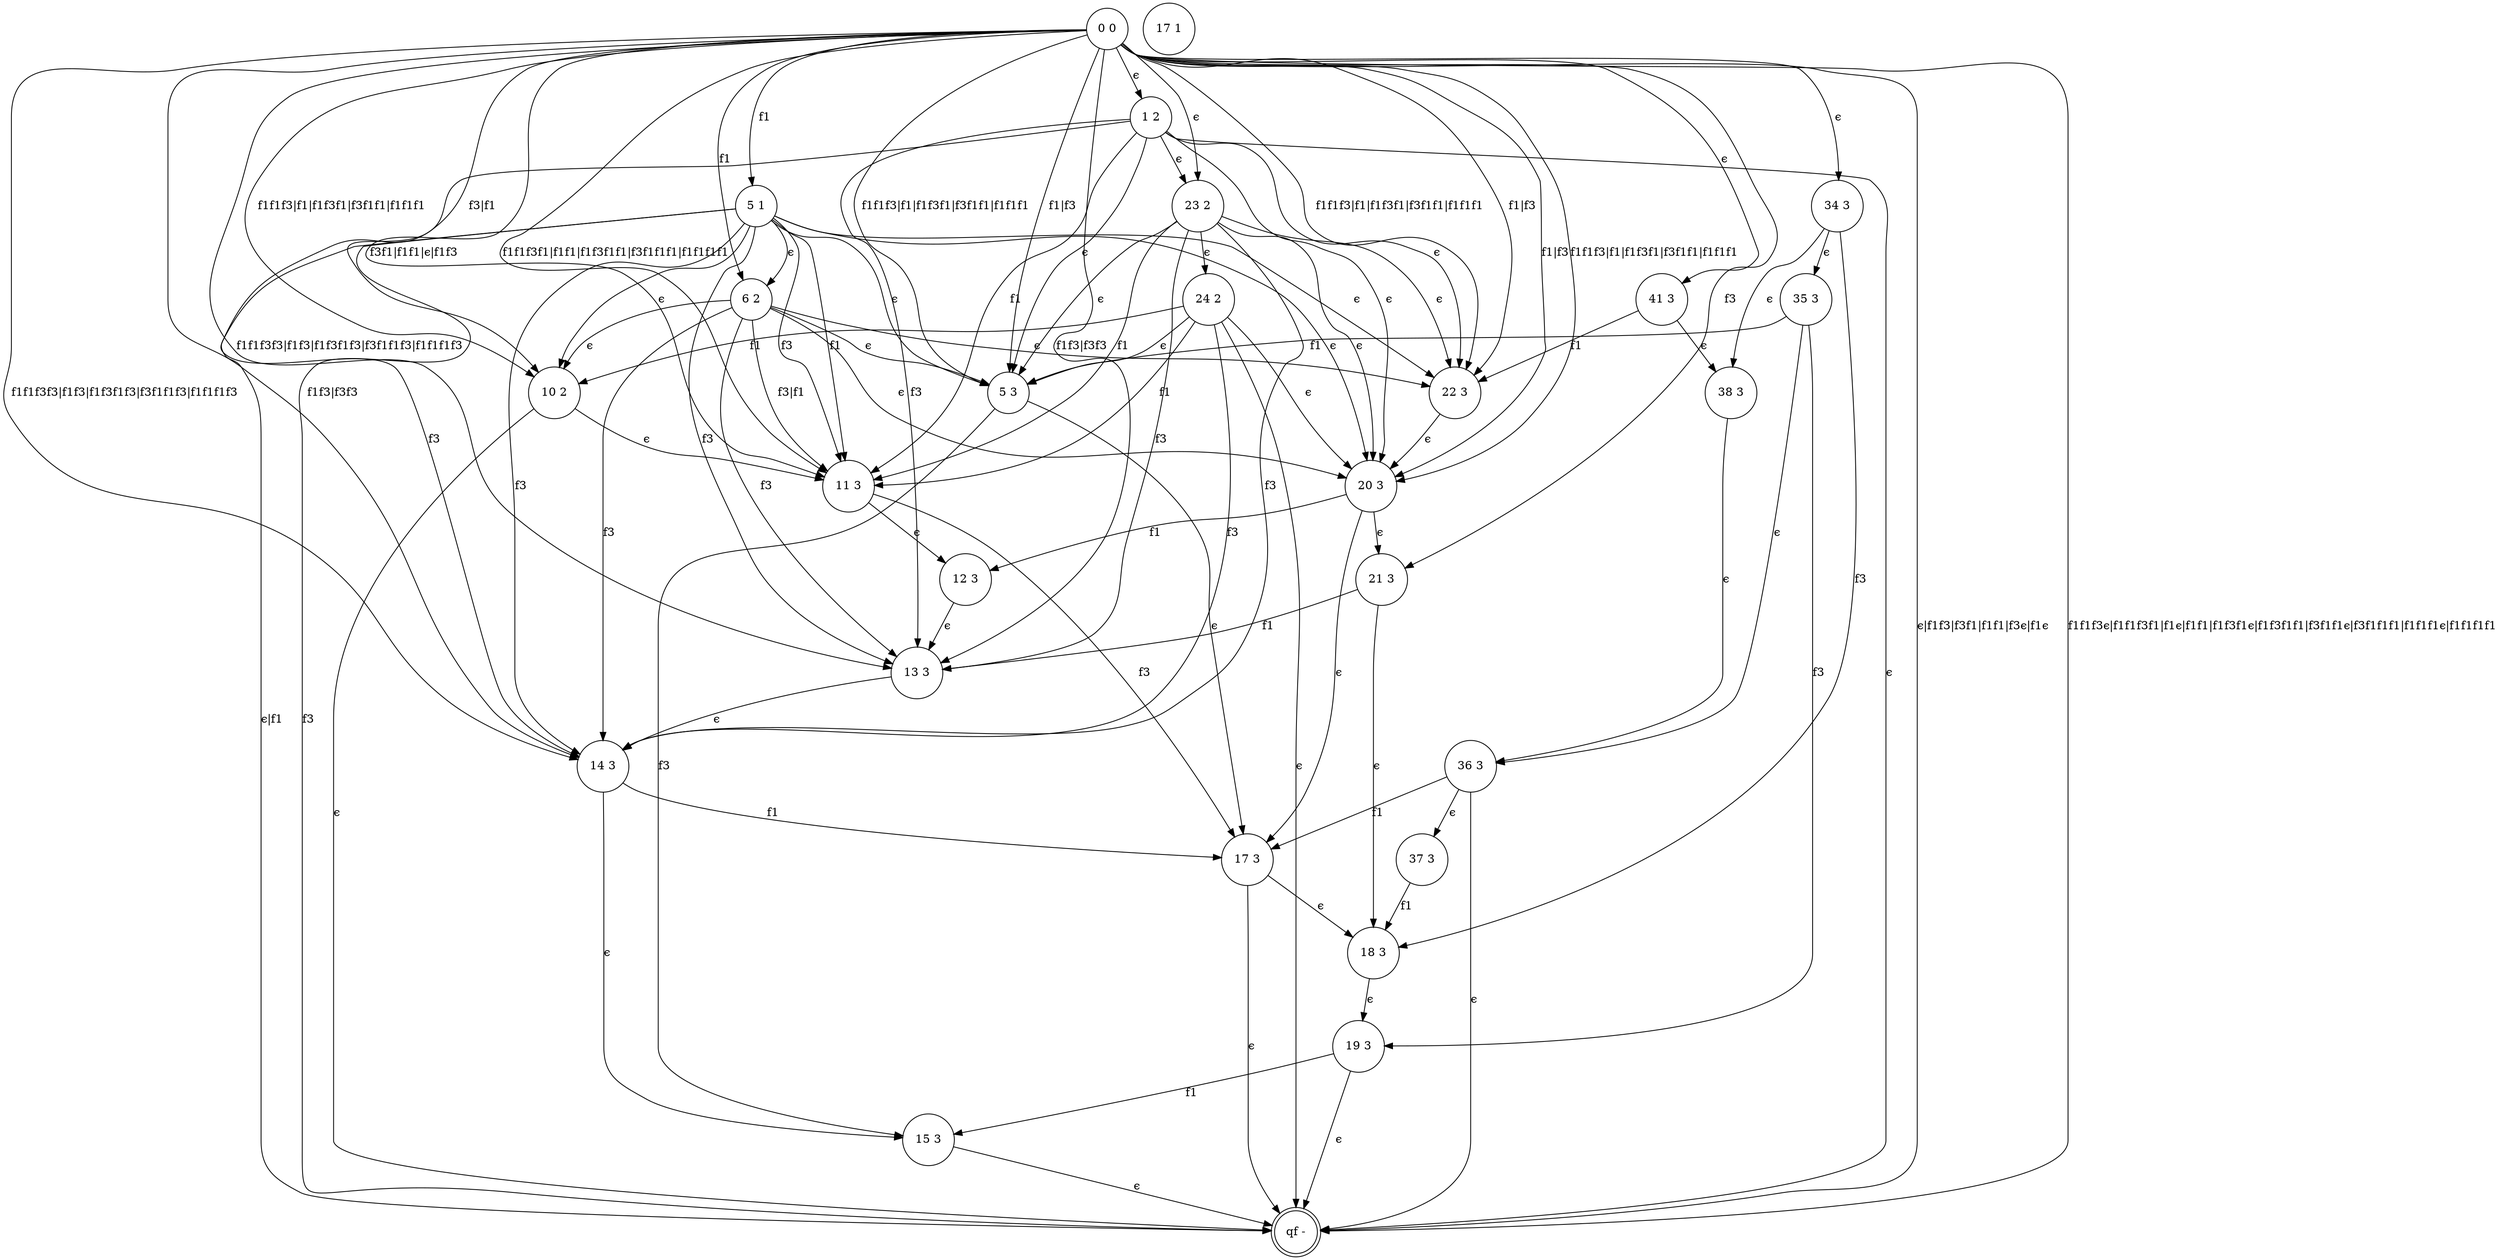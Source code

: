 digraph 68 {
	"11 3" [shape=circle]
	"12 3" [shape=circle]
	"13 3" [shape=circle]
	"14 3" [shape=circle]
	"15 3" [shape=circle]
	"17 3" [shape=circle]
	"18 3" [shape=circle]
	"19 3" [shape=circle]
	"1 2" [shape=circle]
	"5 3" [shape=circle]
	"20 3" [shape=circle]
	"21 3" [shape=circle]
	"22 3" [shape=circle]
	"23 2" [shape=circle]
	"24 2" [shape=circle]
	"10 2" [shape=circle]
	"11 3" [shape=circle]
	"6 2" [shape=circle]
	"11 3" [shape=circle]
	"34 3" [shape=circle]
	"35 3" [shape=circle]
	"36 3" [shape=circle]
	"37 3" [shape=circle]
	"38 3" [shape=circle]
	"41 3" [shape=circle]
	"5 1" [shape=circle]
	"6 2" [shape=circle]
	"11 3" [shape=circle]
	"qf -" [shape=doublecircle]
	"0 0" [shape=circle]
	"17 1" [shape=circle]
	"11 3" -> "12 3" [label="ϵ"]
	"12 3" -> "13 3" [label="ϵ"]
	"13 3" -> "14 3" [label="ϵ"]
	"14 3" -> "15 3" [label="ϵ"]
	"14 3" -> "17 3" [label=f1]
	"17 3" -> "18 3" [label="ϵ"]
	"18 3" -> "19 3" [label="ϵ"]
	"19 3" -> "15 3" [label=f1]
	"11 3" -> "17 3" [label=f3]
	"5 3" -> "17 3" [label="ϵ"]
	"5 3" -> "15 3" [label=f3]
	"20 3" -> "17 3" [label="ϵ"]
	"20 3" -> "12 3" [label=f1]
	"20 3" -> "21 3" [label="ϵ"]
	"21 3" -> "18 3" [label="ϵ"]
	"21 3" -> "13 3" [label=f1]
	"22 3" -> "20 3" [label="ϵ"]
	"1 2" -> "23 2" [label="ϵ"]
	"23 2" -> "24 2" [label="ϵ"]
	"24 2" -> "10 2" [label=f1]
	"10 2" -> "11 3" [label="ϵ"]
	"34 3" -> "35 3" [label="ϵ"]
	"35 3" -> "5 3" [label=f1]
	"35 3" -> "36 3" [label="ϵ"]
	"36 3" -> "17 3" [label=f1]
	"36 3" -> "37 3" [label="ϵ"]
	"37 3" -> "18 3" [label=f1]
	"35 3" -> "19 3" [label=f3]
	"34 3" -> "38 3" [label="ϵ"]
	"38 3" -> "36 3" [label="ϵ"]
	"34 3" -> "18 3" [label=f3]
	"41 3" -> "38 3" [label="ϵ"]
	"41 3" -> "22 3" [label=f1]
	"5 1" -> "6 2" [label="ϵ"]
	"15 3" -> "qf -" [label="ϵ"]
	"17 3" -> "qf -" [label="ϵ"]
	"19 3" -> "qf -" [label="ϵ"]
	"1 2" -> "qf -" [label="ϵ"]
	"24 2" -> "qf -" [label="ϵ"]
	"10 2" -> "qf -" [label="ϵ"]
	"36 3" -> "qf -" [label="ϵ"]
	"0 0" -> "5 1" [label=f1]
	"0 0" -> "6 2" [label=f1]
	"0 0" -> "1 2" [label="ϵ"]
	"0 0" -> "34 3" [label="ϵ"]
	"0 0" -> "41 3" [label="ϵ"]
	"0 0" -> "21 3" [label=f3]
	"0 0" -> "23 2" [label="ϵ"]
	"24 2" -> "5 3" [label="ϵ"]
	"24 2" -> "11 3" [label=f1]
	"24 2" -> "20 3" [label="ϵ"]
	"24 2" -> "14 3" [label=f3]
	"23 2" -> "22 3" [label="ϵ"]
	"23 2" -> "13 3" [label=f3]
	"23 2" -> "5 3" [label="ϵ"]
	"23 2" -> "11 3" [label=f1]
	"23 2" -> "20 3" [label="ϵ"]
	"23 2" -> "14 3" [label=f3]
	"5 1" -> "qf -" [label=f3]
	"5 1" -> "11 3" [label=f3]
	"1 2" -> "22 3" [label="ϵ"]
	"1 2" -> "13 3" [label=f3]
	"1 2" -> "5 3" [label="ϵ"]
	"1 2" -> "11 3" [label=f1]
	"1 2" -> "20 3" [label="ϵ"]
	"1 2" -> "14 3" [label=f3]
	"0 0" -> "qf -" [label="ϵ|f1f3|f3f1|f1f1|f3ϵ|f1ϵ"]
	"6 2" -> "22 3" [label="ϵ"]
	"6 2" -> "13 3" [label=f3]
	"6 2" -> "5 3" [label="ϵ"]
	"6 2" -> "20 3" [label="ϵ"]
	"6 2" -> "14 3" [label=f3]
	"6 2" -> "10 2" [label="ϵ"]
	"6 2" -> "11 3" [label="f3|f1"]
	"0 0" -> "10 2" [label="f3|f1"]
	"0 0" -> "22 3" [label="f1|f3"]
	"0 0" -> "11 3" [label="f3f1|f1f1|ϵ|f1f3"]
	"0 0" -> "14 3" [label="f1f3|f3f3"]
	"0 0" -> "13 3" [label="f1f3|f3f3"]
	"0 0" -> "5 3" [label="f1|f3"]
	"0 0" -> "20 3" [label="f1|f3"]
	"5 1" -> "22 3" [label="ϵ"]
	"5 1" -> "13 3" [label=f3]
	"5 1" -> "5 3" [label="ϵ"]
	"5 1" -> "11 3" [label=f1]
	"5 1" -> "20 3" [label="ϵ"]
	"5 1" -> "14 3" [label=f3]
	"5 1" -> "10 2" [label="ϵ"]
	"5 1" -> "qf -" [label="ϵ|f1"]
	"0 0" -> "22 3" [label="f1f1f3|f1|f1f3f1|f3f1f1|f1f1f1"]
	"0 0" -> "13 3" [label="f1f1f3f3|f1f3|f1f3f1f3|f3f1f1f3|f1f1f1f3"]
	"0 0" -> "5 3" [label="f1f1f3|f1|f1f3f1|f3f1f1|f1f1f1"]
	"0 0" -> "11 3" [label="f1f1f3f1|f1f1|f1f3f1f1|f3f1f1f1|f1f1f1f1"]
	"0 0" -> "20 3" [label="f1f1f3|f1|f1f3f1|f3f1f1|f1f1f1"]
	"0 0" -> "14 3" [label="f1f1f3f3|f1f3|f1f3f1f3|f3f1f1f3|f1f1f1f3"]
	"0 0" -> "10 2" [label="f1f1f3|f1|f1f3f1|f3f1f1|f1f1f1"]
	"0 0" -> "qf -" [label="f1f1f3ϵ|f1f1f3f1|f1ϵ|f1f1|f1f3f1ϵ|f1f3f1f1|f3f1f1ϵ|f3f1f1f1|f1f1f1ϵ|f1f1f1f1"]
}
